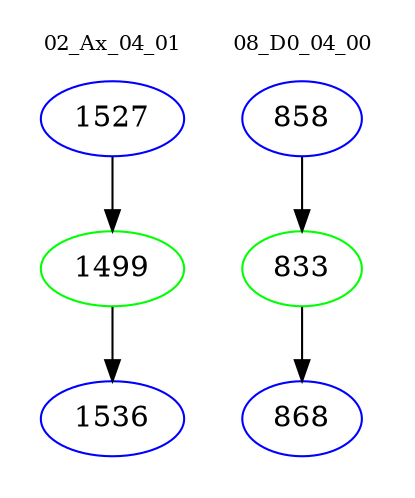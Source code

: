 digraph{
subgraph cluster_0 {
color = white
label = "02_Ax_04_01";
fontsize=10;
T0_1527 [label="1527", color="blue"]
T0_1527 -> T0_1499 [color="black"]
T0_1499 [label="1499", color="green"]
T0_1499 -> T0_1536 [color="black"]
T0_1536 [label="1536", color="blue"]
}
subgraph cluster_1 {
color = white
label = "08_D0_04_00";
fontsize=10;
T1_858 [label="858", color="blue"]
T1_858 -> T1_833 [color="black"]
T1_833 [label="833", color="green"]
T1_833 -> T1_868 [color="black"]
T1_868 [label="868", color="blue"]
}
}
